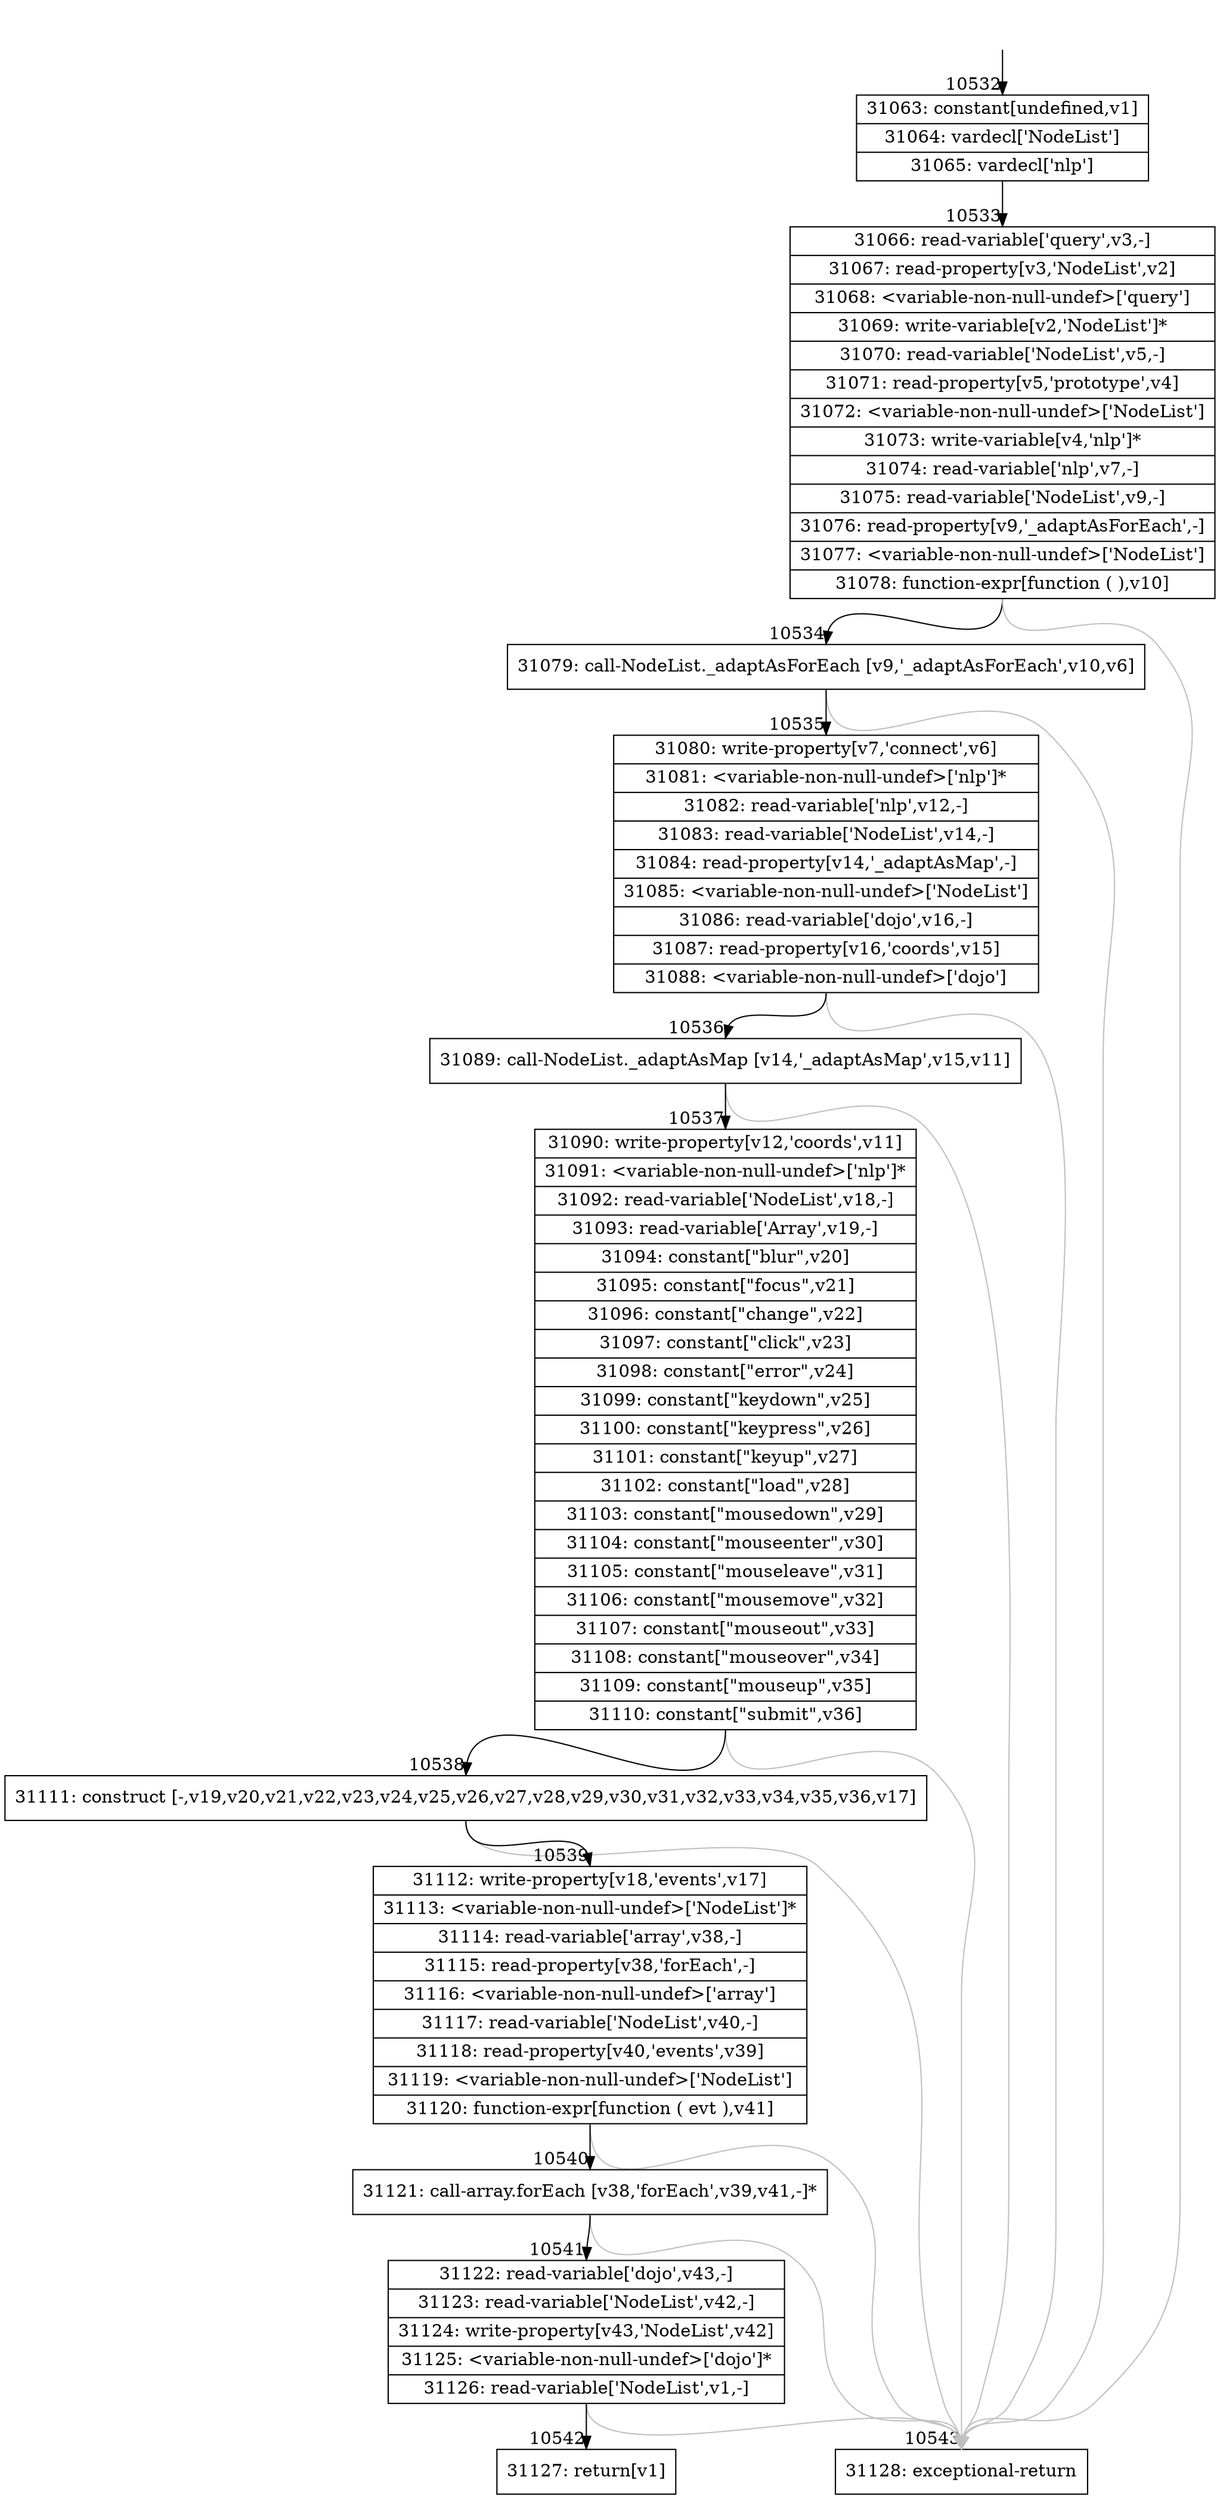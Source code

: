 digraph {
rankdir="TD"
BB_entry763[shape=none,label=""];
BB_entry763 -> BB10532 [tailport=s, headport=n, headlabel="    10532"]
BB10532 [shape=record label="{31063: constant[undefined,v1]|31064: vardecl['NodeList']|31065: vardecl['nlp']}" ] 
BB10532 -> BB10533 [tailport=s, headport=n, headlabel="      10533"]
BB10533 [shape=record label="{31066: read-variable['query',v3,-]|31067: read-property[v3,'NodeList',v2]|31068: \<variable-non-null-undef\>['query']|31069: write-variable[v2,'NodeList']*|31070: read-variable['NodeList',v5,-]|31071: read-property[v5,'prototype',v4]|31072: \<variable-non-null-undef\>['NodeList']|31073: write-variable[v4,'nlp']*|31074: read-variable['nlp',v7,-]|31075: read-variable['NodeList',v9,-]|31076: read-property[v9,'_adaptAsForEach',-]|31077: \<variable-non-null-undef\>['NodeList']|31078: function-expr[function ( ),v10]}" ] 
BB10533 -> BB10534 [tailport=s, headport=n, headlabel="      10534"]
BB10533 -> BB10543 [tailport=s, headport=n, color=gray, headlabel="      10543"]
BB10534 [shape=record label="{31079: call-NodeList._adaptAsForEach [v9,'_adaptAsForEach',v10,v6]}" ] 
BB10534 -> BB10535 [tailport=s, headport=n, headlabel="      10535"]
BB10534 -> BB10543 [tailport=s, headport=n, color=gray]
BB10535 [shape=record label="{31080: write-property[v7,'connect',v6]|31081: \<variable-non-null-undef\>['nlp']*|31082: read-variable['nlp',v12,-]|31083: read-variable['NodeList',v14,-]|31084: read-property[v14,'_adaptAsMap',-]|31085: \<variable-non-null-undef\>['NodeList']|31086: read-variable['dojo',v16,-]|31087: read-property[v16,'coords',v15]|31088: \<variable-non-null-undef\>['dojo']}" ] 
BB10535 -> BB10536 [tailport=s, headport=n, headlabel="      10536"]
BB10535 -> BB10543 [tailport=s, headport=n, color=gray]
BB10536 [shape=record label="{31089: call-NodeList._adaptAsMap [v14,'_adaptAsMap',v15,v11]}" ] 
BB10536 -> BB10537 [tailport=s, headport=n, headlabel="      10537"]
BB10536 -> BB10543 [tailport=s, headport=n, color=gray]
BB10537 [shape=record label="{31090: write-property[v12,'coords',v11]|31091: \<variable-non-null-undef\>['nlp']*|31092: read-variable['NodeList',v18,-]|31093: read-variable['Array',v19,-]|31094: constant[\"blur\",v20]|31095: constant[\"focus\",v21]|31096: constant[\"change\",v22]|31097: constant[\"click\",v23]|31098: constant[\"error\",v24]|31099: constant[\"keydown\",v25]|31100: constant[\"keypress\",v26]|31101: constant[\"keyup\",v27]|31102: constant[\"load\",v28]|31103: constant[\"mousedown\",v29]|31104: constant[\"mouseenter\",v30]|31105: constant[\"mouseleave\",v31]|31106: constant[\"mousemove\",v32]|31107: constant[\"mouseout\",v33]|31108: constant[\"mouseover\",v34]|31109: constant[\"mouseup\",v35]|31110: constant[\"submit\",v36]}" ] 
BB10537 -> BB10538 [tailport=s, headport=n, headlabel="      10538"]
BB10537 -> BB10543 [tailport=s, headport=n, color=gray]
BB10538 [shape=record label="{31111: construct [-,v19,v20,v21,v22,v23,v24,v25,v26,v27,v28,v29,v30,v31,v32,v33,v34,v35,v36,v17]}" ] 
BB10538 -> BB10539 [tailport=s, headport=n, headlabel="      10539"]
BB10538 -> BB10543 [tailport=s, headport=n, color=gray]
BB10539 [shape=record label="{31112: write-property[v18,'events',v17]|31113: \<variable-non-null-undef\>['NodeList']*|31114: read-variable['array',v38,-]|31115: read-property[v38,'forEach',-]|31116: \<variable-non-null-undef\>['array']|31117: read-variable['NodeList',v40,-]|31118: read-property[v40,'events',v39]|31119: \<variable-non-null-undef\>['NodeList']|31120: function-expr[function ( evt ),v41]}" ] 
BB10539 -> BB10540 [tailport=s, headport=n, headlabel="      10540"]
BB10539 -> BB10543 [tailport=s, headport=n, color=gray]
BB10540 [shape=record label="{31121: call-array.forEach [v38,'forEach',v39,v41,-]*}" ] 
BB10540 -> BB10541 [tailport=s, headport=n, headlabel="      10541"]
BB10540 -> BB10543 [tailport=s, headport=n, color=gray]
BB10541 [shape=record label="{31122: read-variable['dojo',v43,-]|31123: read-variable['NodeList',v42,-]|31124: write-property[v43,'NodeList',v42]|31125: \<variable-non-null-undef\>['dojo']*|31126: read-variable['NodeList',v1,-]}" ] 
BB10541 -> BB10542 [tailport=s, headport=n, headlabel="      10542"]
BB10541 -> BB10543 [tailport=s, headport=n, color=gray]
BB10542 [shape=record label="{31127: return[v1]}" ] 
BB10543 [shape=record label="{31128: exceptional-return}" ] 
//#$~ 14895
}
